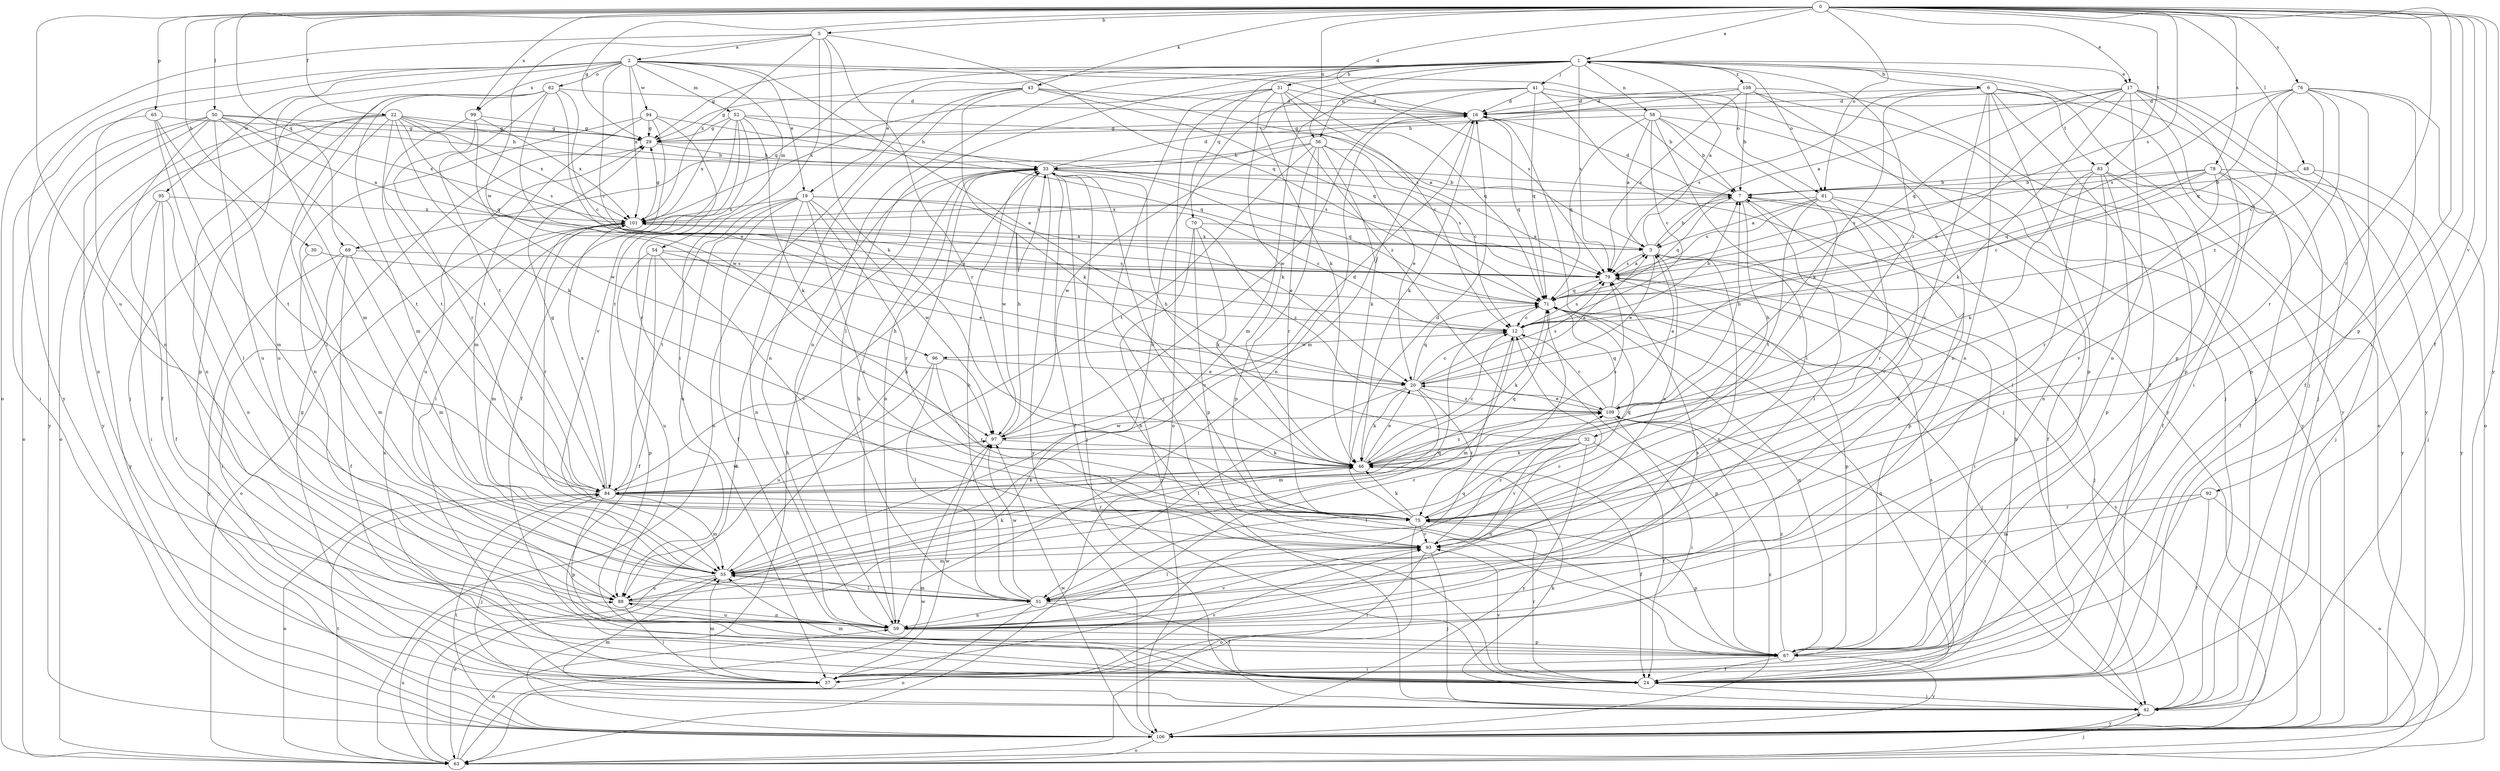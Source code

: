 strict digraph  {
0;
1;
2;
3;
5;
6;
7;
12;
16;
17;
19;
20;
22;
24;
29;
30;
31;
32;
33;
37;
41;
42;
43;
46;
48;
50;
51;
52;
54;
55;
56;
58;
59;
61;
62;
63;
65;
67;
69;
70;
71;
75;
76;
78;
79;
83;
84;
88;
92;
93;
94;
95;
96;
97;
99;
101;
106;
108;
109;
0 -> 1  [label=a];
0 -> 5  [label=b];
0 -> 16  [label=d];
0 -> 17  [label=e];
0 -> 22  [label=f];
0 -> 24  [label=f];
0 -> 29  [label=g];
0 -> 30  [label=h];
0 -> 37  [label=i];
0 -> 43  [label=k];
0 -> 48  [label=l];
0 -> 50  [label=l];
0 -> 56  [label=n];
0 -> 61  [label=o];
0 -> 65  [label=p];
0 -> 67  [label=p];
0 -> 69  [label=q];
0 -> 75  [label=r];
0 -> 76  [label=s];
0 -> 78  [label=s];
0 -> 79  [label=s];
0 -> 83  [label=t];
0 -> 88  [label=u];
0 -> 92  [label=v];
0 -> 99  [label=x];
0 -> 106  [label=y];
1 -> 6  [label=b];
1 -> 17  [label=e];
1 -> 19  [label=e];
1 -> 29  [label=g];
1 -> 31  [label=h];
1 -> 41  [label=j];
1 -> 42  [label=j];
1 -> 46  [label=k];
1 -> 51  [label=l];
1 -> 56  [label=n];
1 -> 58  [label=n];
1 -> 59  [label=n];
1 -> 61  [label=o];
1 -> 67  [label=p];
1 -> 69  [label=q];
1 -> 70  [label=q];
1 -> 79  [label=s];
1 -> 108  [label=z];
1 -> 109  [label=z];
2 -> 12  [label=c];
2 -> 19  [label=e];
2 -> 20  [label=e];
2 -> 52  [label=m];
2 -> 54  [label=m];
2 -> 55  [label=m];
2 -> 59  [label=n];
2 -> 61  [label=o];
2 -> 62  [label=o];
2 -> 79  [label=s];
2 -> 94  [label=w];
2 -> 95  [label=w];
2 -> 99  [label=x];
2 -> 101  [label=x];
2 -> 106  [label=y];
3 -> 1  [label=a];
3 -> 7  [label=b];
3 -> 20  [label=e];
3 -> 37  [label=i];
3 -> 42  [label=j];
3 -> 59  [label=n];
3 -> 79  [label=s];
3 -> 101  [label=x];
5 -> 2  [label=a];
5 -> 37  [label=i];
5 -> 46  [label=k];
5 -> 63  [label=o];
5 -> 71  [label=q];
5 -> 75  [label=r];
5 -> 96  [label=w];
5 -> 101  [label=x];
6 -> 16  [label=d];
6 -> 24  [label=f];
6 -> 46  [label=k];
6 -> 59  [label=n];
6 -> 63  [label=o];
6 -> 67  [label=p];
6 -> 79  [label=s];
6 -> 83  [label=t];
6 -> 93  [label=v];
7 -> 16  [label=d];
7 -> 32  [label=h];
7 -> 51  [label=l];
7 -> 67  [label=p];
7 -> 71  [label=q];
7 -> 101  [label=x];
12 -> 7  [label=b];
12 -> 55  [label=m];
12 -> 67  [label=p];
12 -> 79  [label=s];
12 -> 96  [label=w];
16 -> 29  [label=g];
16 -> 42  [label=j];
16 -> 46  [label=k];
16 -> 55  [label=m];
16 -> 59  [label=n];
16 -> 71  [label=q];
17 -> 3  [label=a];
17 -> 16  [label=d];
17 -> 20  [label=e];
17 -> 37  [label=i];
17 -> 42  [label=j];
17 -> 46  [label=k];
17 -> 59  [label=n];
17 -> 67  [label=p];
17 -> 71  [label=q];
17 -> 106  [label=y];
19 -> 12  [label=c];
19 -> 20  [label=e];
19 -> 24  [label=f];
19 -> 59  [label=n];
19 -> 75  [label=r];
19 -> 84  [label=t];
19 -> 88  [label=u];
19 -> 93  [label=v];
19 -> 97  [label=w];
19 -> 101  [label=x];
20 -> 3  [label=a];
20 -> 12  [label=c];
20 -> 46  [label=k];
20 -> 51  [label=l];
20 -> 55  [label=m];
20 -> 71  [label=q];
20 -> 75  [label=r];
20 -> 79  [label=s];
20 -> 109  [label=z];
22 -> 7  [label=b];
22 -> 29  [label=g];
22 -> 46  [label=k];
22 -> 59  [label=n];
22 -> 63  [label=o];
22 -> 71  [label=q];
22 -> 79  [label=s];
22 -> 84  [label=t];
22 -> 88  [label=u];
22 -> 101  [label=x];
22 -> 106  [label=y];
24 -> 7  [label=b];
24 -> 33  [label=h];
24 -> 42  [label=j];
24 -> 55  [label=m];
24 -> 71  [label=q];
24 -> 75  [label=r];
24 -> 79  [label=s];
24 -> 93  [label=v];
29 -> 33  [label=h];
29 -> 79  [label=s];
29 -> 88  [label=u];
30 -> 55  [label=m];
30 -> 79  [label=s];
31 -> 12  [label=c];
31 -> 16  [label=d];
31 -> 42  [label=j];
31 -> 46  [label=k];
31 -> 63  [label=o];
31 -> 71  [label=q];
31 -> 101  [label=x];
31 -> 109  [label=z];
32 -> 24  [label=f];
32 -> 33  [label=h];
32 -> 46  [label=k];
32 -> 51  [label=l];
32 -> 59  [label=n];
32 -> 93  [label=v];
32 -> 106  [label=y];
33 -> 7  [label=b];
33 -> 16  [label=d];
33 -> 24  [label=f];
33 -> 42  [label=j];
33 -> 59  [label=n];
33 -> 67  [label=p];
33 -> 71  [label=q];
33 -> 79  [label=s];
33 -> 97  [label=w];
33 -> 106  [label=y];
37 -> 29  [label=g];
37 -> 55  [label=m];
37 -> 71  [label=q];
37 -> 93  [label=v];
37 -> 97  [label=w];
37 -> 101  [label=x];
41 -> 7  [label=b];
41 -> 16  [label=d];
41 -> 42  [label=j];
41 -> 55  [label=m];
41 -> 71  [label=q];
41 -> 88  [label=u];
41 -> 97  [label=w];
41 -> 106  [label=y];
42 -> 46  [label=k];
42 -> 55  [label=m];
42 -> 106  [label=y];
42 -> 109  [label=z];
43 -> 16  [label=d];
43 -> 29  [label=g];
43 -> 46  [label=k];
43 -> 59  [label=n];
43 -> 63  [label=o];
43 -> 71  [label=q];
43 -> 79  [label=s];
46 -> 12  [label=c];
46 -> 20  [label=e];
46 -> 24  [label=f];
46 -> 79  [label=s];
46 -> 84  [label=t];
46 -> 109  [label=z];
48 -> 7  [label=b];
48 -> 42  [label=j];
48 -> 106  [label=y];
50 -> 3  [label=a];
50 -> 24  [label=f];
50 -> 29  [label=g];
50 -> 33  [label=h];
50 -> 59  [label=n];
50 -> 63  [label=o];
50 -> 84  [label=t];
50 -> 88  [label=u];
50 -> 101  [label=x];
50 -> 106  [label=y];
51 -> 7  [label=b];
51 -> 24  [label=f];
51 -> 33  [label=h];
51 -> 55  [label=m];
51 -> 59  [label=n];
51 -> 63  [label=o];
51 -> 97  [label=w];
52 -> 3  [label=a];
52 -> 24  [label=f];
52 -> 29  [label=g];
52 -> 33  [label=h];
52 -> 46  [label=k];
52 -> 75  [label=r];
52 -> 84  [label=t];
52 -> 101  [label=x];
54 -> 20  [label=e];
54 -> 24  [label=f];
54 -> 67  [label=p];
54 -> 79  [label=s];
54 -> 88  [label=u];
54 -> 93  [label=v];
55 -> 33  [label=h];
55 -> 46  [label=k];
55 -> 51  [label=l];
55 -> 63  [label=o];
55 -> 88  [label=u];
56 -> 12  [label=c];
56 -> 20  [label=e];
56 -> 33  [label=h];
56 -> 46  [label=k];
56 -> 67  [label=p];
56 -> 75  [label=r];
56 -> 84  [label=t];
56 -> 97  [label=w];
58 -> 3  [label=a];
58 -> 7  [label=b];
58 -> 12  [label=c];
58 -> 29  [label=g];
58 -> 51  [label=l];
58 -> 71  [label=q];
58 -> 75  [label=r];
58 -> 106  [label=y];
59 -> 12  [label=c];
59 -> 33  [label=h];
59 -> 67  [label=p];
59 -> 79  [label=s];
59 -> 88  [label=u];
59 -> 93  [label=v];
61 -> 3  [label=a];
61 -> 24  [label=f];
61 -> 75  [label=r];
61 -> 79  [label=s];
61 -> 84  [label=t];
61 -> 93  [label=v];
61 -> 101  [label=x];
62 -> 12  [label=c];
62 -> 16  [label=d];
62 -> 20  [label=e];
62 -> 42  [label=j];
62 -> 51  [label=l];
62 -> 55  [label=m];
62 -> 67  [label=p];
62 -> 84  [label=t];
62 -> 97  [label=w];
63 -> 33  [label=h];
63 -> 42  [label=j];
63 -> 59  [label=n];
63 -> 84  [label=t];
63 -> 88  [label=u];
63 -> 97  [label=w];
65 -> 29  [label=g];
65 -> 37  [label=i];
65 -> 51  [label=l];
65 -> 55  [label=m];
65 -> 84  [label=t];
67 -> 24  [label=f];
67 -> 37  [label=i];
67 -> 71  [label=q];
67 -> 106  [label=y];
67 -> 109  [label=z];
69 -> 24  [label=f];
69 -> 37  [label=i];
69 -> 55  [label=m];
69 -> 79  [label=s];
69 -> 106  [label=y];
70 -> 3  [label=a];
70 -> 46  [label=k];
70 -> 93  [label=v];
70 -> 106  [label=y];
70 -> 109  [label=z];
71 -> 12  [label=c];
71 -> 42  [label=j];
71 -> 46  [label=k];
75 -> 16  [label=d];
75 -> 46  [label=k];
75 -> 63  [label=o];
75 -> 67  [label=p];
75 -> 71  [label=q];
75 -> 93  [label=v];
76 -> 12  [label=c];
76 -> 16  [label=d];
76 -> 24  [label=f];
76 -> 63  [label=o];
76 -> 67  [label=p];
76 -> 71  [label=q];
76 -> 75  [label=r];
76 -> 79  [label=s];
76 -> 109  [label=z];
78 -> 7  [label=b];
78 -> 12  [label=c];
78 -> 24  [label=f];
78 -> 42  [label=j];
78 -> 71  [label=q];
78 -> 75  [label=r];
78 -> 79  [label=s];
78 -> 93  [label=v];
79 -> 3  [label=a];
79 -> 67  [label=p];
79 -> 71  [label=q];
83 -> 7  [label=b];
83 -> 24  [label=f];
83 -> 46  [label=k];
83 -> 51  [label=l];
83 -> 59  [label=n];
83 -> 67  [label=p];
83 -> 106  [label=y];
84 -> 29  [label=g];
84 -> 33  [label=h];
84 -> 42  [label=j];
84 -> 46  [label=k];
84 -> 55  [label=m];
84 -> 63  [label=o];
84 -> 67  [label=p];
84 -> 71  [label=q];
84 -> 75  [label=r];
84 -> 97  [label=w];
84 -> 101  [label=x];
88 -> 12  [label=c];
88 -> 37  [label=i];
88 -> 59  [label=n];
88 -> 71  [label=q];
92 -> 24  [label=f];
92 -> 55  [label=m];
92 -> 63  [label=o];
92 -> 75  [label=r];
93 -> 3  [label=a];
93 -> 37  [label=i];
93 -> 42  [label=j];
93 -> 51  [label=l];
93 -> 55  [label=m];
93 -> 109  [label=z];
94 -> 29  [label=g];
94 -> 37  [label=i];
94 -> 55  [label=m];
94 -> 59  [label=n];
94 -> 71  [label=q];
94 -> 93  [label=v];
95 -> 24  [label=f];
95 -> 37  [label=i];
95 -> 59  [label=n];
95 -> 101  [label=x];
95 -> 106  [label=y];
96 -> 20  [label=e];
96 -> 51  [label=l];
96 -> 75  [label=r];
96 -> 88  [label=u];
97 -> 16  [label=d];
97 -> 33  [label=h];
97 -> 46  [label=k];
99 -> 29  [label=g];
99 -> 75  [label=r];
99 -> 84  [label=t];
99 -> 97  [label=w];
99 -> 101  [label=x];
101 -> 3  [label=a];
101 -> 29  [label=g];
101 -> 55  [label=m];
101 -> 63  [label=o];
101 -> 75  [label=r];
106 -> 33  [label=h];
106 -> 63  [label=o];
106 -> 79  [label=s];
106 -> 84  [label=t];
106 -> 97  [label=w];
106 -> 109  [label=z];
108 -> 7  [label=b];
108 -> 16  [label=d];
108 -> 33  [label=h];
108 -> 42  [label=j];
108 -> 59  [label=n];
108 -> 79  [label=s];
108 -> 106  [label=y];
109 -> 3  [label=a];
109 -> 7  [label=b];
109 -> 12  [label=c];
109 -> 20  [label=e];
109 -> 37  [label=i];
109 -> 71  [label=q];
109 -> 97  [label=w];
}
